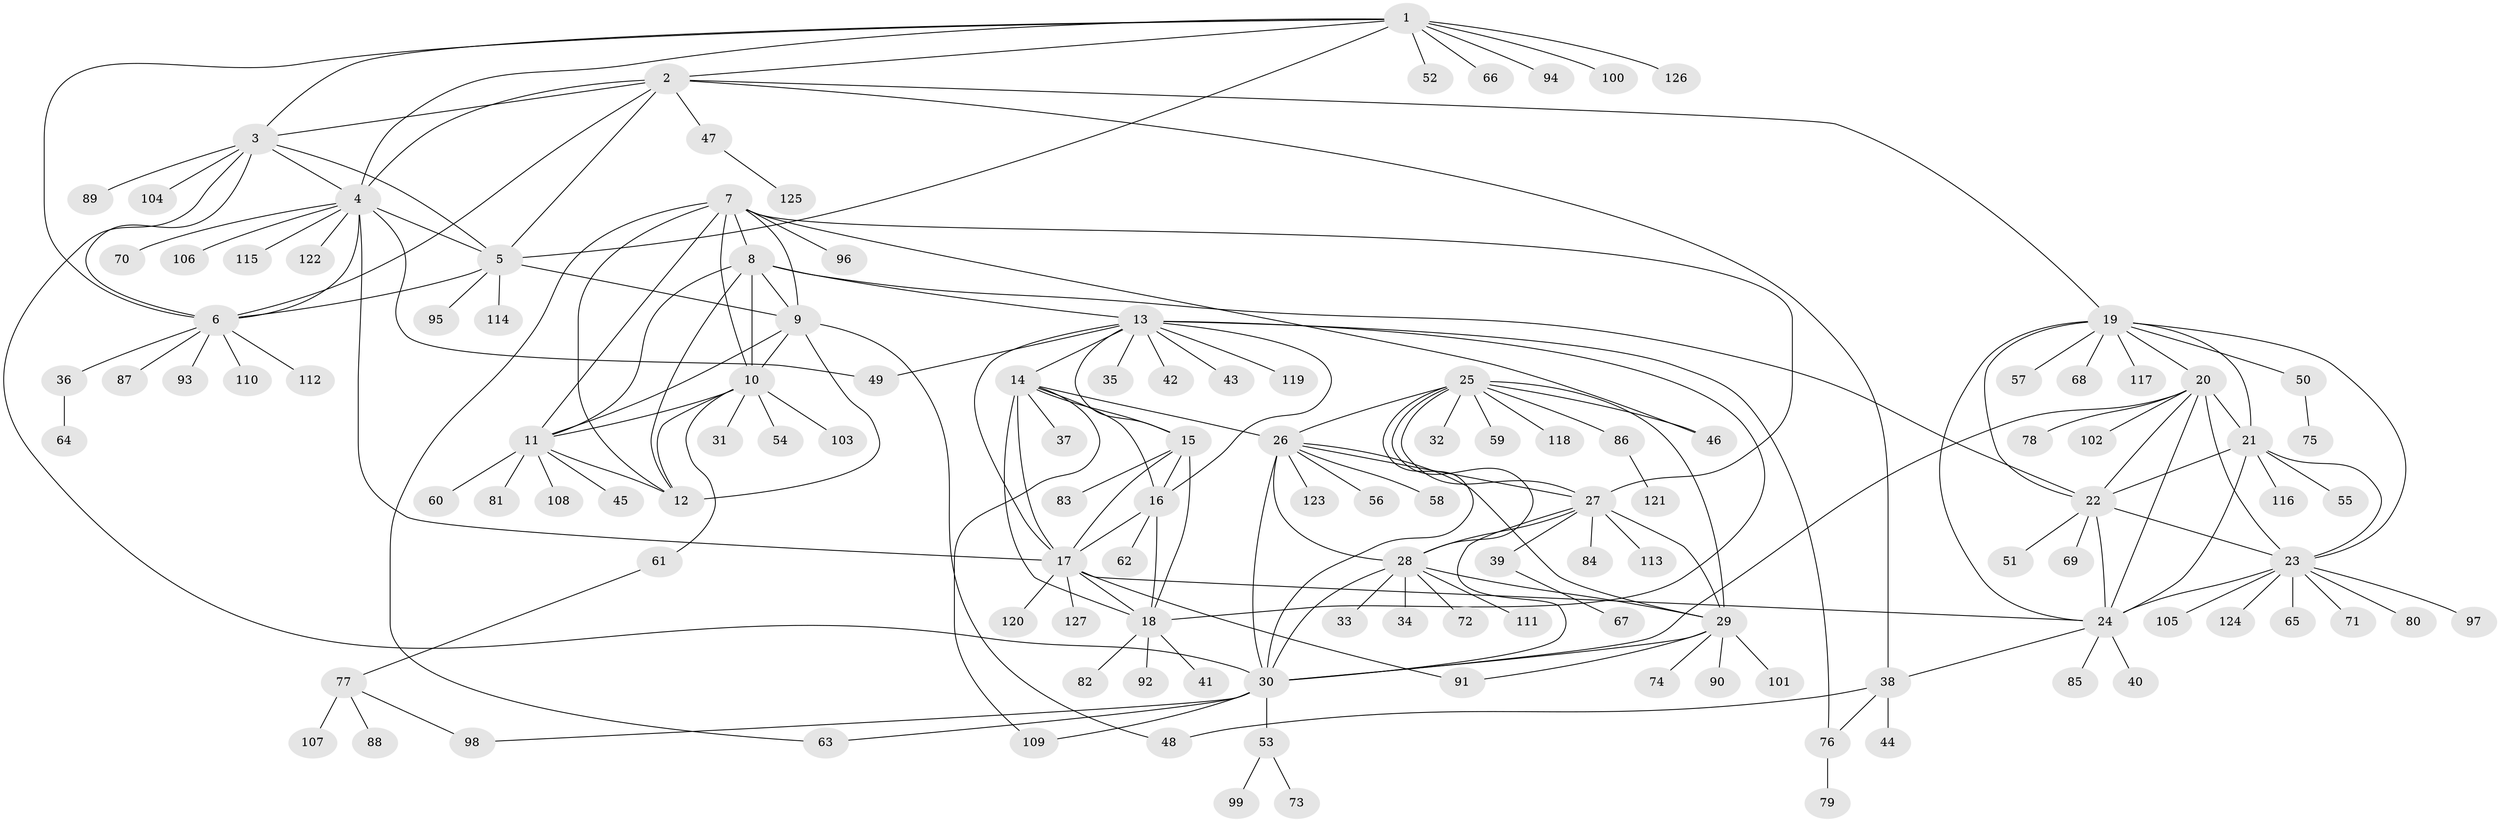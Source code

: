 // coarse degree distribution, {12: 0.011235955056179775, 7: 0.07865168539325842, 1: 0.5842696629213483, 6: 0.07865168539325842, 10: 0.0449438202247191, 8: 0.033707865168539325, 4: 0.011235955056179775, 2: 0.10112359550561797, 9: 0.033707865168539325, 5: 0.011235955056179775, 3: 0.011235955056179775}
// Generated by graph-tools (version 1.1) at 2025/37/03/04/25 23:37:49]
// undirected, 127 vertices, 191 edges
graph export_dot {
  node [color=gray90,style=filled];
  1;
  2;
  3;
  4;
  5;
  6;
  7;
  8;
  9;
  10;
  11;
  12;
  13;
  14;
  15;
  16;
  17;
  18;
  19;
  20;
  21;
  22;
  23;
  24;
  25;
  26;
  27;
  28;
  29;
  30;
  31;
  32;
  33;
  34;
  35;
  36;
  37;
  38;
  39;
  40;
  41;
  42;
  43;
  44;
  45;
  46;
  47;
  48;
  49;
  50;
  51;
  52;
  53;
  54;
  55;
  56;
  57;
  58;
  59;
  60;
  61;
  62;
  63;
  64;
  65;
  66;
  67;
  68;
  69;
  70;
  71;
  72;
  73;
  74;
  75;
  76;
  77;
  78;
  79;
  80;
  81;
  82;
  83;
  84;
  85;
  86;
  87;
  88;
  89;
  90;
  91;
  92;
  93;
  94;
  95;
  96;
  97;
  98;
  99;
  100;
  101;
  102;
  103;
  104;
  105;
  106;
  107;
  108;
  109;
  110;
  111;
  112;
  113;
  114;
  115;
  116;
  117;
  118;
  119;
  120;
  121;
  122;
  123;
  124;
  125;
  126;
  127;
  1 -- 2;
  1 -- 3;
  1 -- 4;
  1 -- 5;
  1 -- 6;
  1 -- 52;
  1 -- 66;
  1 -- 94;
  1 -- 100;
  1 -- 126;
  2 -- 3;
  2 -- 4;
  2 -- 5;
  2 -- 6;
  2 -- 19;
  2 -- 38;
  2 -- 47;
  3 -- 4;
  3 -- 5;
  3 -- 6;
  3 -- 30;
  3 -- 89;
  3 -- 104;
  4 -- 5;
  4 -- 6;
  4 -- 17;
  4 -- 49;
  4 -- 70;
  4 -- 106;
  4 -- 115;
  4 -- 122;
  5 -- 6;
  5 -- 9;
  5 -- 95;
  5 -- 114;
  6 -- 36;
  6 -- 87;
  6 -- 93;
  6 -- 110;
  6 -- 112;
  7 -- 8;
  7 -- 9;
  7 -- 10;
  7 -- 11;
  7 -- 12;
  7 -- 27;
  7 -- 46;
  7 -- 63;
  7 -- 96;
  8 -- 9;
  8 -- 10;
  8 -- 11;
  8 -- 12;
  8 -- 13;
  8 -- 22;
  9 -- 10;
  9 -- 11;
  9 -- 12;
  9 -- 48;
  10 -- 11;
  10 -- 12;
  10 -- 31;
  10 -- 54;
  10 -- 61;
  10 -- 103;
  11 -- 12;
  11 -- 45;
  11 -- 60;
  11 -- 81;
  11 -- 108;
  13 -- 14;
  13 -- 15;
  13 -- 16;
  13 -- 17;
  13 -- 18;
  13 -- 35;
  13 -- 42;
  13 -- 43;
  13 -- 49;
  13 -- 76;
  13 -- 119;
  14 -- 15;
  14 -- 16;
  14 -- 17;
  14 -- 18;
  14 -- 26;
  14 -- 37;
  14 -- 109;
  15 -- 16;
  15 -- 17;
  15 -- 18;
  15 -- 83;
  16 -- 17;
  16 -- 18;
  16 -- 62;
  17 -- 18;
  17 -- 24;
  17 -- 91;
  17 -- 120;
  17 -- 127;
  18 -- 41;
  18 -- 82;
  18 -- 92;
  19 -- 20;
  19 -- 21;
  19 -- 22;
  19 -- 23;
  19 -- 24;
  19 -- 50;
  19 -- 57;
  19 -- 68;
  19 -- 117;
  20 -- 21;
  20 -- 22;
  20 -- 23;
  20 -- 24;
  20 -- 30;
  20 -- 78;
  20 -- 102;
  21 -- 22;
  21 -- 23;
  21 -- 24;
  21 -- 55;
  21 -- 116;
  22 -- 23;
  22 -- 24;
  22 -- 51;
  22 -- 69;
  23 -- 24;
  23 -- 65;
  23 -- 71;
  23 -- 80;
  23 -- 97;
  23 -- 105;
  23 -- 124;
  24 -- 38;
  24 -- 40;
  24 -- 85;
  25 -- 26;
  25 -- 27;
  25 -- 28;
  25 -- 29;
  25 -- 30;
  25 -- 32;
  25 -- 46;
  25 -- 59;
  25 -- 86;
  25 -- 118;
  26 -- 27;
  26 -- 28;
  26 -- 29;
  26 -- 30;
  26 -- 56;
  26 -- 58;
  26 -- 123;
  27 -- 28;
  27 -- 29;
  27 -- 30;
  27 -- 39;
  27 -- 84;
  27 -- 113;
  28 -- 29;
  28 -- 30;
  28 -- 33;
  28 -- 34;
  28 -- 72;
  28 -- 111;
  29 -- 30;
  29 -- 74;
  29 -- 90;
  29 -- 91;
  29 -- 101;
  30 -- 53;
  30 -- 63;
  30 -- 98;
  30 -- 109;
  36 -- 64;
  38 -- 44;
  38 -- 48;
  38 -- 76;
  39 -- 67;
  47 -- 125;
  50 -- 75;
  53 -- 73;
  53 -- 99;
  61 -- 77;
  76 -- 79;
  77 -- 88;
  77 -- 98;
  77 -- 107;
  86 -- 121;
}
